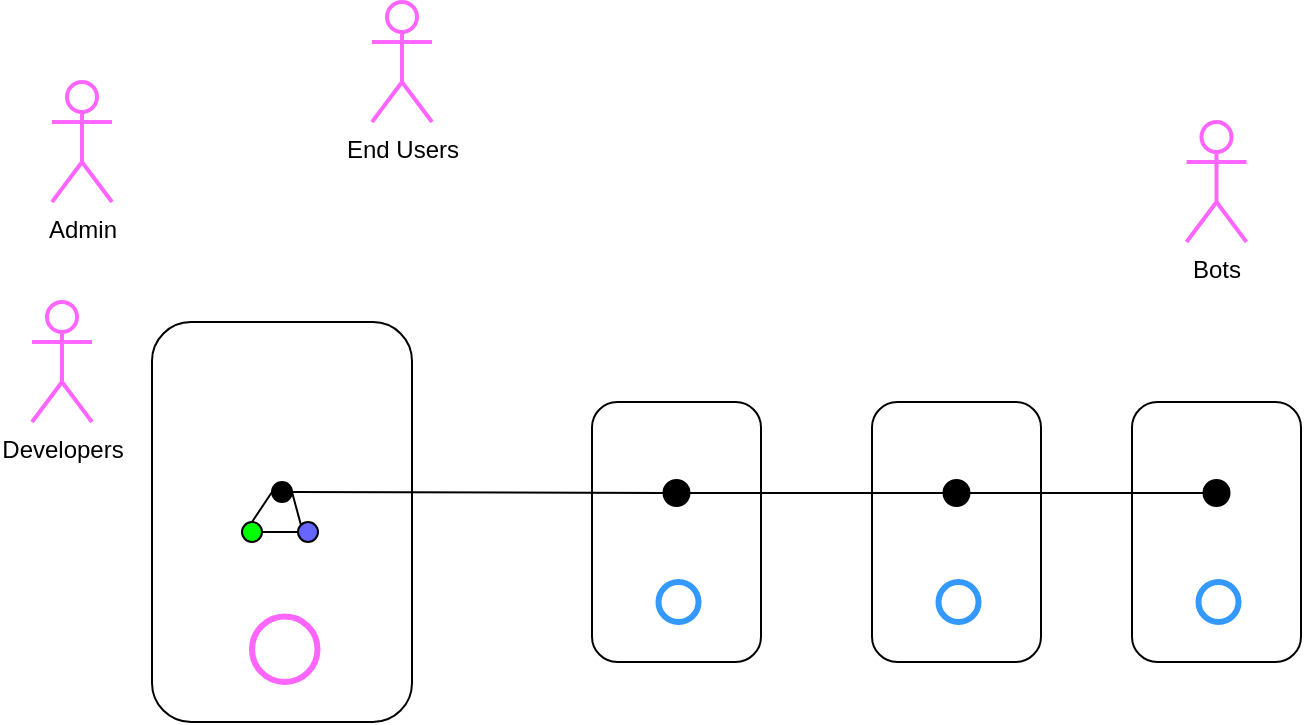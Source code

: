 <mxfile version="14.9.2" type="device" pages="3"><diagram id="Ck51pmlrar5ItWWD1kcH" name="Authorization"><mxGraphModel dx="1038" dy="588" grid="1" gridSize="10" guides="1" tooltips="1" connect="1" arrows="1" fold="1" page="1" pageScale="1" pageWidth="850" pageHeight="1100" math="0" shadow="0"><root><mxCell id="0"/><mxCell id="1" parent="0"/><mxCell id="e-2IT2GP803mAeoSGLWs-12" value="" style="group" parent="1" vertex="1" connectable="0"><mxGeometry x="110" y="320" width="130" height="200" as="geometry"/></mxCell><mxCell id="e-2IT2GP803mAeoSGLWs-1" value="" style="rounded=1;whiteSpace=wrap;html=1;rotation=90;" parent="e-2IT2GP803mAeoSGLWs-12" vertex="1"><mxGeometry x="-35" y="35" width="200" height="130" as="geometry"/></mxCell><mxCell id="e-2IT2GP803mAeoSGLWs-2" value="" style="ellipse;whiteSpace=wrap;html=1;aspect=fixed;fillColor=#000000;" parent="e-2IT2GP803mAeoSGLWs-12" vertex="1"><mxGeometry x="60" y="80" width="10" height="10" as="geometry"/></mxCell><mxCell id="e-2IT2GP803mAeoSGLWs-3" value="" style="ellipse;whiteSpace=wrap;html=1;aspect=fixed;fillColor=#6666FF;" parent="e-2IT2GP803mAeoSGLWs-12" vertex="1"><mxGeometry x="73" y="100" width="10" height="10" as="geometry"/></mxCell><mxCell id="e-2IT2GP803mAeoSGLWs-4" value="" style="ellipse;whiteSpace=wrap;html=1;aspect=fixed;fillColor=#00FF00;" parent="e-2IT2GP803mAeoSGLWs-12" vertex="1"><mxGeometry x="45" y="100" width="10" height="10" as="geometry"/></mxCell><mxCell id="e-2IT2GP803mAeoSGLWs-71" value="" style="endArrow=none;html=1;entryX=0;entryY=0.5;entryDx=0;entryDy=0;" parent="e-2IT2GP803mAeoSGLWs-12" target="e-2IT2GP803mAeoSGLWs-2" edge="1"><mxGeometry width="50" height="50" relative="1" as="geometry"><mxPoint x="50" y="100" as="sourcePoint"/><mxPoint x="70" y="30" as="targetPoint"/></mxGeometry></mxCell><mxCell id="e-2IT2GP803mAeoSGLWs-73" value="" style="endArrow=none;html=1;entryX=1;entryY=0.5;entryDx=0;entryDy=0;exitX=0;exitY=0;exitDx=0;exitDy=0;" parent="e-2IT2GP803mAeoSGLWs-12" source="e-2IT2GP803mAeoSGLWs-3" target="e-2IT2GP803mAeoSGLWs-2" edge="1"><mxGeometry width="50" height="50" relative="1" as="geometry"><mxPoint x="30" y="80" as="sourcePoint"/><mxPoint x="80" y="30" as="targetPoint"/></mxGeometry></mxCell><mxCell id="e-2IT2GP803mAeoSGLWs-74" value="" style="endArrow=none;html=1;exitX=1;exitY=0.5;exitDx=0;exitDy=0;entryX=0;entryY=0.5;entryDx=0;entryDy=0;" parent="e-2IT2GP803mAeoSGLWs-12" source="e-2IT2GP803mAeoSGLWs-4" target="e-2IT2GP803mAeoSGLWs-3" edge="1"><mxGeometry width="50" height="50" relative="1" as="geometry"><mxPoint x="20" y="90" as="sourcePoint"/><mxPoint x="70" y="40" as="targetPoint"/></mxGeometry></mxCell><mxCell id="e-2IT2GP803mAeoSGLWs-13" value="" style="group;fillColor=#ffffff;strokeWidth=2;" parent="1" vertex="1" connectable="0"><mxGeometry x="330" y="360" width="84.5" height="130" as="geometry"/></mxCell><mxCell id="e-2IT2GP803mAeoSGLWs-30" value="" style="group;rounded=0;" parent="e-2IT2GP803mAeoSGLWs-13" vertex="1" connectable="0"><mxGeometry width="84.5" height="130" as="geometry"/></mxCell><mxCell id="e-2IT2GP803mAeoSGLWs-50" value="" style="group" parent="e-2IT2GP803mAeoSGLWs-30" vertex="1" connectable="0"><mxGeometry x="-7.105e-15" width="84.5" height="130" as="geometry"/></mxCell><mxCell id="e-2IT2GP803mAeoSGLWs-14" value="" style="rounded=1;whiteSpace=wrap;html=1;rotation=90;" parent="e-2IT2GP803mAeoSGLWs-50" vertex="1"><mxGeometry x="-22.75" y="22.75" width="130" height="84.5" as="geometry"/></mxCell><mxCell id="e-2IT2GP803mAeoSGLWs-15" value="" style="ellipse;whiteSpace=wrap;html=1;aspect=fixed;fillColor=#000000;" parent="e-2IT2GP803mAeoSGLWs-50" vertex="1"><mxGeometry x="35.75" y="39" width="13" height="13" as="geometry"/></mxCell><mxCell id="e-2IT2GP803mAeoSGLWs-16" value="" style="ellipse;whiteSpace=wrap;html=1;aspect=fixed;strokeWidth=3;strokeColor=#3399FF;" parent="e-2IT2GP803mAeoSGLWs-50" vertex="1"><mxGeometry x="33.25" y="90" width="20" height="20" as="geometry"/></mxCell><mxCell id="e-2IT2GP803mAeoSGLWs-17" value="" style="ellipse;whiteSpace=wrap;html=1;aspect=fixed;strokeWidth=3;strokeColor=#FF66FF;" parent="1" vertex="1"><mxGeometry x="160" y="467.25" width="32.75" height="32.75" as="geometry"/></mxCell><mxCell id="e-2IT2GP803mAeoSGLWs-51" value="" style="group;fillColor=#ffffff;" parent="1" vertex="1" connectable="0"><mxGeometry x="470" y="360" width="84.5" height="130" as="geometry"/></mxCell><mxCell id="e-2IT2GP803mAeoSGLWs-52" value="" style="rounded=1;whiteSpace=wrap;html=1;rotation=90;" parent="e-2IT2GP803mAeoSGLWs-51" vertex="1"><mxGeometry x="-22.75" y="22.75" width="130" height="84.5" as="geometry"/></mxCell><mxCell id="e-2IT2GP803mAeoSGLWs-53" value="" style="ellipse;whiteSpace=wrap;html=1;aspect=fixed;fillColor=#000000;" parent="e-2IT2GP803mAeoSGLWs-51" vertex="1"><mxGeometry x="35.75" y="39" width="13" height="13" as="geometry"/></mxCell><mxCell id="e-2IT2GP803mAeoSGLWs-54" value="" style="ellipse;whiteSpace=wrap;html=1;aspect=fixed;strokeWidth=3;strokeColor=#3399FF;" parent="e-2IT2GP803mAeoSGLWs-51" vertex="1"><mxGeometry x="33.25" y="90" width="20" height="20" as="geometry"/></mxCell><mxCell id="e-2IT2GP803mAeoSGLWs-55" value="" style="group;fillColor=#ffffff;" parent="1" vertex="1" connectable="0"><mxGeometry x="600" y="360" width="84.5" height="130" as="geometry"/></mxCell><mxCell id="e-2IT2GP803mAeoSGLWs-56" value="" style="rounded=1;whiteSpace=wrap;html=1;rotation=90;" parent="e-2IT2GP803mAeoSGLWs-55" vertex="1"><mxGeometry x="-22.75" y="22.75" width="130" height="84.5" as="geometry"/></mxCell><mxCell id="e-2IT2GP803mAeoSGLWs-57" value="" style="ellipse;whiteSpace=wrap;html=1;aspect=fixed;fillColor=#000000;" parent="e-2IT2GP803mAeoSGLWs-55" vertex="1"><mxGeometry x="35.75" y="39" width="13" height="13" as="geometry"/></mxCell><mxCell id="e-2IT2GP803mAeoSGLWs-58" value="" style="ellipse;whiteSpace=wrap;html=1;aspect=fixed;strokeWidth=3;strokeColor=#3399FF;" parent="e-2IT2GP803mAeoSGLWs-55" vertex="1"><mxGeometry x="33.25" y="90" width="20" height="20" as="geometry"/></mxCell><mxCell id="e-2IT2GP803mAeoSGLWs-75" value="" style="endArrow=none;html=1;entryX=0;entryY=0.5;entryDx=0;entryDy=0;exitX=1;exitY=0.5;exitDx=0;exitDy=0;" parent="1" source="e-2IT2GP803mAeoSGLWs-53" target="e-2IT2GP803mAeoSGLWs-57" edge="1"><mxGeometry width="50" height="50" relative="1" as="geometry"><mxPoint x="490" y="350" as="sourcePoint"/><mxPoint x="540" y="300" as="targetPoint"/></mxGeometry></mxCell><mxCell id="e-2IT2GP803mAeoSGLWs-76" value="" style="endArrow=none;html=1;entryX=0;entryY=0.5;entryDx=0;entryDy=0;exitX=1;exitY=0.5;exitDx=0;exitDy=0;" parent="1" source="e-2IT2GP803mAeoSGLWs-15" target="e-2IT2GP803mAeoSGLWs-53" edge="1"><mxGeometry width="50" height="50" relative="1" as="geometry"><mxPoint x="528.75" y="415.5" as="sourcePoint"/><mxPoint x="645.75" y="415.5" as="targetPoint"/></mxGeometry></mxCell><mxCell id="e-2IT2GP803mAeoSGLWs-77" value="" style="endArrow=none;html=1;exitX=1;exitY=0.5;exitDx=0;exitDy=0;entryX=0;entryY=0.5;entryDx=0;entryDy=0;" parent="1" source="e-2IT2GP803mAeoSGLWs-2" target="e-2IT2GP803mAeoSGLWs-15" edge="1"><mxGeometry width="50" height="50" relative="1" as="geometry"><mxPoint x="280" y="350" as="sourcePoint"/><mxPoint x="330" y="300" as="targetPoint"/></mxGeometry></mxCell><mxCell id="e-2IT2GP803mAeoSGLWs-78" value="Admin" style="shape=umlActor;verticalLabelPosition=bottom;verticalAlign=top;html=1;outlineConnect=0;rounded=0;strokeColor=#FF66FF;strokeWidth=2;fillColor=#ffffff;" parent="1" vertex="1"><mxGeometry x="60" y="200" width="30" height="60" as="geometry"/></mxCell><mxCell id="e-2IT2GP803mAeoSGLWs-80" value="Developers" style="shape=umlActor;verticalLabelPosition=bottom;verticalAlign=top;html=1;outlineConnect=0;rounded=0;strokeColor=#FF66FF;strokeWidth=2;fillColor=#ffffff;" parent="1" vertex="1"><mxGeometry x="50" y="310" width="30" height="60" as="geometry"/></mxCell><mxCell id="e-2IT2GP803mAeoSGLWs-85" value="Bots" style="shape=umlActor;verticalLabelPosition=bottom;verticalAlign=top;html=1;outlineConnect=0;rounded=0;strokeColor=#FF66FF;strokeWidth=2;fillColor=#ffffff;" parent="1" vertex="1"><mxGeometry x="627.25" y="220" width="30" height="60" as="geometry"/></mxCell><mxCell id="e-2IT2GP803mAeoSGLWs-86" value="End Users" style="shape=umlActor;verticalLabelPosition=bottom;verticalAlign=top;html=1;outlineConnect=0;rounded=0;strokeColor=#FF66FF;strokeWidth=2;fillColor=#ffffff;" parent="1" vertex="1"><mxGeometry x="220" y="160" width="30" height="60" as="geometry"/></mxCell></root></mxGraphModel></diagram><diagram id="5m6XnwNcnYHmdijP7EUL" name="asym_enc"><mxGraphModel dx="1483" dy="840" grid="0" gridSize="10" guides="1" tooltips="1" connect="1" arrows="1" fold="1" page="1" pageScale="1" pageWidth="850" pageHeight="1100" math="0" shadow="0"><root><mxCell id="PusYG0Jt23O4UBWlELSJ-0"/><mxCell id="PusYG0Jt23O4UBWlELSJ-1" parent="PusYG0Jt23O4UBWlELSJ-0"/><mxCell id="zPvBFcSlEG0eEvUOwPVo-4" value="" style="triangle;whiteSpace=wrap;html=1;strokeWidth=2;fillColor=#b1ddf0;strokeColor=#10739e;" vertex="1" parent="PusYG0Jt23O4UBWlELSJ-1"><mxGeometry x="182" y="190" width="31" height="36" as="geometry"/></mxCell><mxCell id="zPvBFcSlEG0eEvUOwPVo-9" value="" style="triangle;whiteSpace=wrap;html=1;strokeWidth=2;fillColor=#ffcccc;strokeColor=#36393d;" vertex="1" parent="PusYG0Jt23O4UBWlELSJ-1"><mxGeometry x="193" y="428" width="31" height="36" as="geometry"/></mxCell><mxCell id="zPvBFcSlEG0eEvUOwPVo-12" value="Admin" style="shape=umlActor;verticalLabelPosition=bottom;verticalAlign=top;html=1;outlineConnect=0;strokeWidth=2;" vertex="1" parent="PusYG0Jt23O4UBWlELSJ-1"><mxGeometry x="72" y="130" width="44" height="90" as="geometry"/></mxCell><mxCell id="zPvBFcSlEG0eEvUOwPVo-15" value="User&lt;br&gt;" style="shape=umlActor;verticalLabelPosition=bottom;verticalAlign=top;html=1;outlineConnect=0;strokeWidth=2;" vertex="1" parent="PusYG0Jt23O4UBWlELSJ-1"><mxGeometry x="72" y="353" width="51" height="97" as="geometry"/></mxCell><mxCell id="zPvBFcSlEG0eEvUOwPVo-16" value="Private Key" style="text;html=1;strokeColor=none;fillColor=none;align=center;verticalAlign=middle;whiteSpace=wrap;rounded=0;" vertex="1" parent="PusYG0Jt23O4UBWlELSJ-1"><mxGeometry x="164" y="230" width="67" height="20" as="geometry"/></mxCell><mxCell id="zPvBFcSlEG0eEvUOwPVo-17" value="Private Key" style="text;html=1;strokeColor=none;fillColor=none;align=center;verticalAlign=middle;whiteSpace=wrap;rounded=0;" vertex="1" parent="PusYG0Jt23O4UBWlELSJ-1"><mxGeometry x="175" y="471" width="67" height="20" as="geometry"/></mxCell><mxCell id="zPvBFcSlEG0eEvUOwPVo-24" value="" style="group" vertex="1" connectable="0" parent="PusYG0Jt23O4UBWlELSJ-1"><mxGeometry x="493" y="342" width="185" height="188" as="geometry"/></mxCell><mxCell id="zPvBFcSlEG0eEvUOwPVo-1" value="Server 2" style="rounded=0;whiteSpace=wrap;html=1;fillColor=#647687;strokeColor=#314354;strokeWidth=2;fontColor=#ffffff;" vertex="1" parent="zPvBFcSlEG0eEvUOwPVo-24"><mxGeometry x="85" width="100" height="150" as="geometry"/></mxCell><mxCell id="zPvBFcSlEG0eEvUOwPVo-10" value="" style="shape=step;perimeter=stepPerimeter;whiteSpace=wrap;html=1;fixedSize=1;strokeWidth=2;size=28.857;fillColor=#b1ddf0;strokeColor=#10739e;" vertex="1" parent="zPvBFcSlEG0eEvUOwPVo-24"><mxGeometry x="61" y="54" width="43" height="31" as="geometry"/></mxCell><mxCell id="zPvBFcSlEG0eEvUOwPVo-19" value="Public Key" style="text;html=1;strokeColor=none;fillColor=none;align=center;verticalAlign=middle;whiteSpace=wrap;rounded=0;" vertex="1" parent="zPvBFcSlEG0eEvUOwPVo-24"><mxGeometry y="59.5" width="66" height="20" as="geometry"/></mxCell><mxCell id="zPvBFcSlEG0eEvUOwPVo-20" value="" style="shape=step;perimeter=stepPerimeter;whiteSpace=wrap;html=1;fixedSize=1;strokeWidth=2;size=28.857;fillColor=#ffcccc;strokeColor=#36393d;rotation=-90;" vertex="1" parent="zPvBFcSlEG0eEvUOwPVo-24"><mxGeometry x="111" y="130" width="43" height="31" as="geometry"/></mxCell><mxCell id="zPvBFcSlEG0eEvUOwPVo-22" value="Public Key" style="text;html=1;strokeColor=none;fillColor=none;align=center;verticalAlign=middle;whiteSpace=wrap;rounded=0;" vertex="1" parent="zPvBFcSlEG0eEvUOwPVo-24"><mxGeometry x="102" y="168" width="66" height="20" as="geometry"/></mxCell><mxCell id="zPvBFcSlEG0eEvUOwPVo-25" value="" style="group" vertex="1" connectable="0" parent="PusYG0Jt23O4UBWlELSJ-1"><mxGeometry x="475" y="110" width="195" height="179" as="geometry"/></mxCell><mxCell id="zPvBFcSlEG0eEvUOwPVo-0" value="Server 1" style="rounded=0;whiteSpace=wrap;html=1;fillColor=#647687;strokeColor=#314354;strokeWidth=2;fontColor=#ffffff;" vertex="1" parent="zPvBFcSlEG0eEvUOwPVo-25"><mxGeometry x="95" width="100" height="140" as="geometry"/></mxCell><mxCell id="zPvBFcSlEG0eEvUOwPVo-7" value="" style="shape=step;perimeter=stepPerimeter;whiteSpace=wrap;html=1;fixedSize=1;strokeWidth=2;size=28.857;fillColor=#b1ddf0;strokeColor=#10739e;" vertex="1" parent="zPvBFcSlEG0eEvUOwPVo-25"><mxGeometry x="71" y="44" width="43" height="31" as="geometry"/></mxCell><mxCell id="zPvBFcSlEG0eEvUOwPVo-18" value="Public Key" style="text;html=1;strokeColor=none;fillColor=none;align=center;verticalAlign=middle;whiteSpace=wrap;rounded=0;" vertex="1" parent="zPvBFcSlEG0eEvUOwPVo-25"><mxGeometry y="50" width="66" height="20" as="geometry"/></mxCell><mxCell id="zPvBFcSlEG0eEvUOwPVo-21" value="" style="shape=step;perimeter=stepPerimeter;whiteSpace=wrap;html=1;fixedSize=1;strokeWidth=2;size=28.857;fillColor=#ffcccc;strokeColor=#36393d;rotation=-90;" vertex="1" parent="zPvBFcSlEG0eEvUOwPVo-25"><mxGeometry x="121" y="120" width="43" height="31" as="geometry"/></mxCell><mxCell id="zPvBFcSlEG0eEvUOwPVo-23" value="Public Key" style="text;html=1;strokeColor=none;fillColor=none;align=center;verticalAlign=middle;whiteSpace=wrap;rounded=0;" vertex="1" parent="zPvBFcSlEG0eEvUOwPVo-25"><mxGeometry x="114" y="159" width="66" height="20" as="geometry"/></mxCell></root></mxGraphModel></diagram><diagram id="FKfKObdU7yW1EP6p5O0U" name="bank-server"><mxGraphModel dx="1038" dy="1688" grid="1" gridSize="10" guides="1" tooltips="1" connect="1" arrows="1" fold="1" page="1" pageScale="1" pageWidth="850" pageHeight="1100" math="0" shadow="0"><root><mxCell id="OIc8pMNh0OFx0j0fphNk-0"/><mxCell id="OIc8pMNh0OFx0j0fphNk-1" parent="OIc8pMNh0OFx0j0fphNk-0"/><mxCell id="OIc8pMNh0OFx0j0fphNk-9" style="edgeStyle=orthogonalEdgeStyle;rounded=0;orthogonalLoop=1;jettySize=auto;html=1;dashed=1;endArrow=none;endFill=0;strokeColor=#333333;" edge="1" parent="OIc8pMNh0OFx0j0fphNk-1" source="OIc8pMNh0OFx0j0fphNk-3"><mxGeometry relative="1" as="geometry"><mxPoint x="455" y="150" as="targetPoint"/></mxGeometry></mxCell><mxCell id="OIc8pMNh0OFx0j0fphNk-3" value="Foreign Malicious Entity" style="shape=umlActor;verticalLabelPosition=bottom;verticalAlign=top;html=1;outlineConnect=0;strokeWidth=2;" vertex="1" parent="OIc8pMNh0OFx0j0fphNk-1"><mxGeometry x="440" y="-10" width="30" height="60" as="geometry"/></mxCell><mxCell id="OIc8pMNh0OFx0j0fphNk-4" value="" style="pointerEvents=1;shadow=0;dashed=0;html=1;strokeColor=none;labelPosition=center;verticalLabelPosition=bottom;verticalAlign=top;outlineConnect=0;align=center;shape=mxgraph.office.servers.physical_host;fillColor=#2072B8;" vertex="1" parent="OIc8pMNh0OFx0j0fphNk-1"><mxGeometry x="680" y="90" width="67.5" height="130" as="geometry"/></mxCell><mxCell id="OIc8pMNh0OFx0j0fphNk-7" style="edgeStyle=orthogonalEdgeStyle;rounded=0;orthogonalLoop=1;jettySize=auto;html=1;dashed=1;shape=link;strokeColor=#FF3399;dashPattern=1 2;" edge="1" parent="OIc8pMNh0OFx0j0fphNk-1" source="OIc8pMNh0OFx0j0fphNk-5" target="OIc8pMNh0OFx0j0fphNk-4"><mxGeometry relative="1" as="geometry"/></mxCell><mxCell id="OIc8pMNh0OFx0j0fphNk-5" value="" style="fontColor=#0066CC;verticalAlign=top;verticalLabelPosition=bottom;labelPosition=center;align=center;html=1;outlineConnect=0;fillColor=#CCCCCC;strokeColor=#6881B3;gradientColor=none;gradientDirection=north;strokeWidth=2;shape=mxgraph.networks.pc;" vertex="1" parent="OIc8pMNh0OFx0j0fphNk-1"><mxGeometry x="120" y="120" width="100" height="70" as="geometry"/></mxCell></root></mxGraphModel></diagram></mxfile>